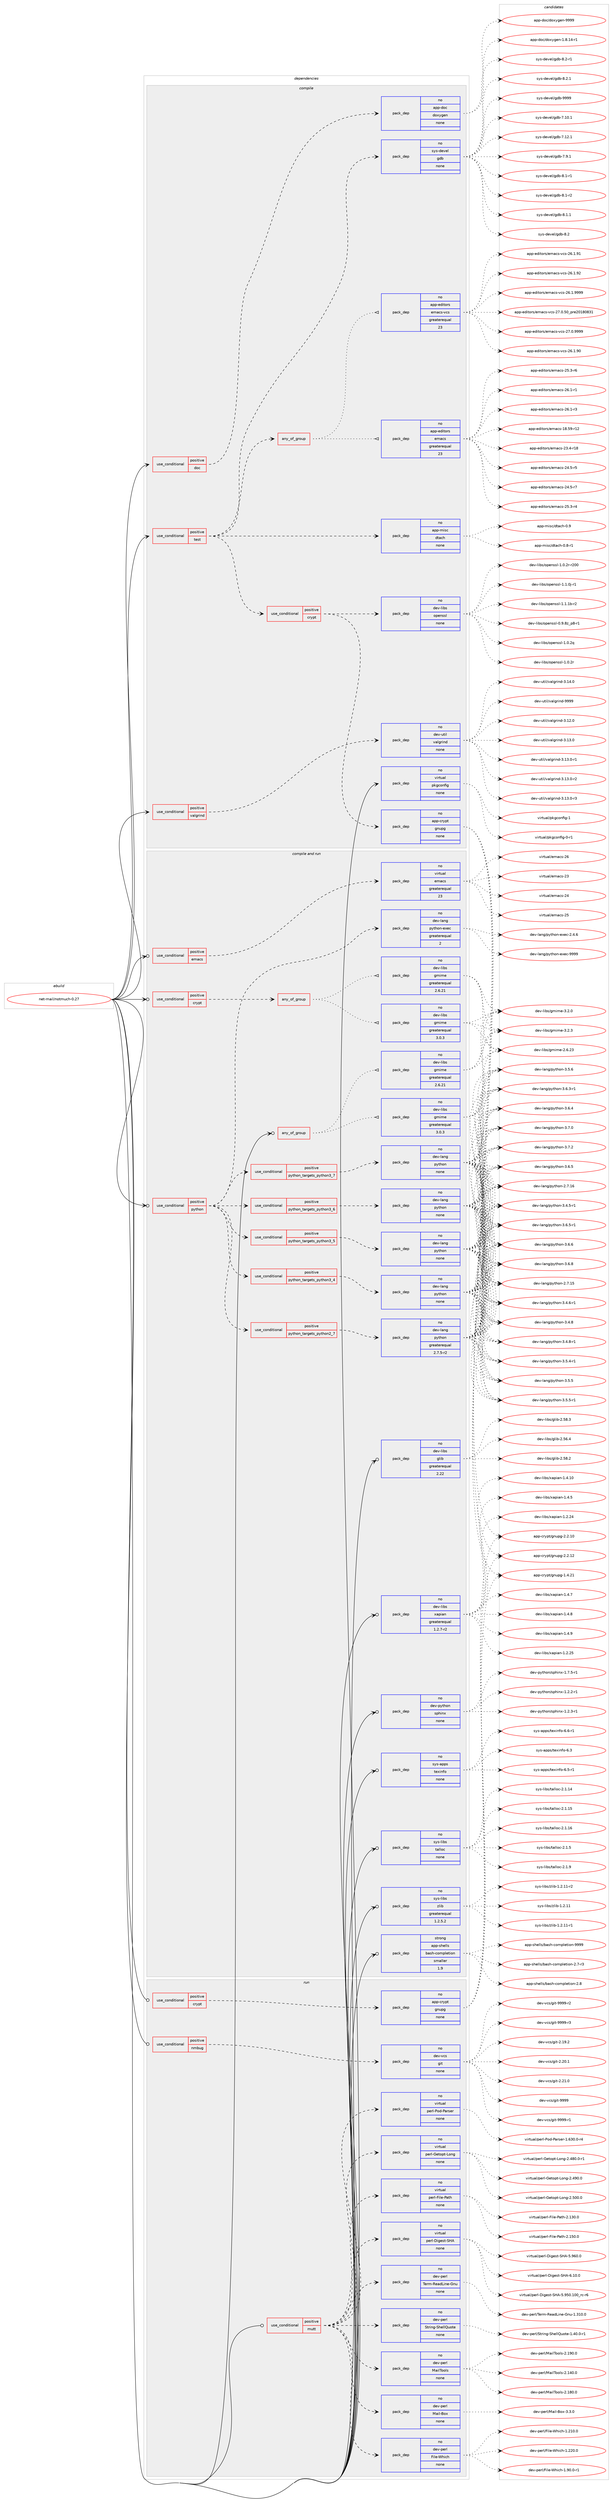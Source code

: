 digraph prolog {

# *************
# Graph options
# *************

newrank=true;
concentrate=true;
compound=true;
graph [rankdir=LR,fontname=Helvetica,fontsize=10,ranksep=1.5];#, ranksep=2.5, nodesep=0.2];
edge  [arrowhead=vee];
node  [fontname=Helvetica,fontsize=10];

# **********
# The ebuild
# **********

subgraph cluster_leftcol {
color=gray;
rank=same;
label=<<i>ebuild</i>>;
id [label="net-mail/notmuch-0.27", color=red, width=4, href="../net-mail/notmuch-0.27.svg"];
}

# ****************
# The dependencies
# ****************

subgraph cluster_midcol {
color=gray;
label=<<i>dependencies</i>>;
subgraph cluster_compile {
fillcolor="#eeeeee";
style=filled;
label=<<i>compile</i>>;
subgraph cond447643 {
dependency1664963 [label=<<TABLE BORDER="0" CELLBORDER="1" CELLSPACING="0" CELLPADDING="4"><TR><TD ROWSPAN="3" CELLPADDING="10">use_conditional</TD></TR><TR><TD>positive</TD></TR><TR><TD>doc</TD></TR></TABLE>>, shape=none, color=red];
subgraph pack1190254 {
dependency1664964 [label=<<TABLE BORDER="0" CELLBORDER="1" CELLSPACING="0" CELLPADDING="4" WIDTH="220"><TR><TD ROWSPAN="6" CELLPADDING="30">pack_dep</TD></TR><TR><TD WIDTH="110">no</TD></TR><TR><TD>app-doc</TD></TR><TR><TD>doxygen</TD></TR><TR><TD>none</TD></TR><TR><TD></TD></TR></TABLE>>, shape=none, color=blue];
}
dependency1664963:e -> dependency1664964:w [weight=20,style="dashed",arrowhead="vee"];
}
id:e -> dependency1664963:w [weight=20,style="solid",arrowhead="vee"];
subgraph cond447644 {
dependency1664965 [label=<<TABLE BORDER="0" CELLBORDER="1" CELLSPACING="0" CELLPADDING="4"><TR><TD ROWSPAN="3" CELLPADDING="10">use_conditional</TD></TR><TR><TD>positive</TD></TR><TR><TD>test</TD></TR></TABLE>>, shape=none, color=red];
subgraph pack1190255 {
dependency1664966 [label=<<TABLE BORDER="0" CELLBORDER="1" CELLSPACING="0" CELLPADDING="4" WIDTH="220"><TR><TD ROWSPAN="6" CELLPADDING="30">pack_dep</TD></TR><TR><TD WIDTH="110">no</TD></TR><TR><TD>app-misc</TD></TR><TR><TD>dtach</TD></TR><TR><TD>none</TD></TR><TR><TD></TD></TR></TABLE>>, shape=none, color=blue];
}
dependency1664965:e -> dependency1664966:w [weight=20,style="dashed",arrowhead="vee"];
subgraph any26278 {
dependency1664967 [label=<<TABLE BORDER="0" CELLBORDER="1" CELLSPACING="0" CELLPADDING="4"><TR><TD CELLPADDING="10">any_of_group</TD></TR></TABLE>>, shape=none, color=red];subgraph pack1190256 {
dependency1664968 [label=<<TABLE BORDER="0" CELLBORDER="1" CELLSPACING="0" CELLPADDING="4" WIDTH="220"><TR><TD ROWSPAN="6" CELLPADDING="30">pack_dep</TD></TR><TR><TD WIDTH="110">no</TD></TR><TR><TD>app-editors</TD></TR><TR><TD>emacs</TD></TR><TR><TD>greaterequal</TD></TR><TR><TD>23</TD></TR></TABLE>>, shape=none, color=blue];
}
dependency1664967:e -> dependency1664968:w [weight=20,style="dotted",arrowhead="oinv"];
subgraph pack1190257 {
dependency1664969 [label=<<TABLE BORDER="0" CELLBORDER="1" CELLSPACING="0" CELLPADDING="4" WIDTH="220"><TR><TD ROWSPAN="6" CELLPADDING="30">pack_dep</TD></TR><TR><TD WIDTH="110">no</TD></TR><TR><TD>app-editors</TD></TR><TR><TD>emacs-vcs</TD></TR><TR><TD>greaterequal</TD></TR><TR><TD>23</TD></TR></TABLE>>, shape=none, color=blue];
}
dependency1664967:e -> dependency1664969:w [weight=20,style="dotted",arrowhead="oinv"];
}
dependency1664965:e -> dependency1664967:w [weight=20,style="dashed",arrowhead="vee"];
subgraph pack1190258 {
dependency1664970 [label=<<TABLE BORDER="0" CELLBORDER="1" CELLSPACING="0" CELLPADDING="4" WIDTH="220"><TR><TD ROWSPAN="6" CELLPADDING="30">pack_dep</TD></TR><TR><TD WIDTH="110">no</TD></TR><TR><TD>sys-devel</TD></TR><TR><TD>gdb</TD></TR><TR><TD>none</TD></TR><TR><TD></TD></TR></TABLE>>, shape=none, color=blue];
}
dependency1664965:e -> dependency1664970:w [weight=20,style="dashed",arrowhead="vee"];
subgraph cond447645 {
dependency1664971 [label=<<TABLE BORDER="0" CELLBORDER="1" CELLSPACING="0" CELLPADDING="4"><TR><TD ROWSPAN="3" CELLPADDING="10">use_conditional</TD></TR><TR><TD>positive</TD></TR><TR><TD>crypt</TD></TR></TABLE>>, shape=none, color=red];
subgraph pack1190259 {
dependency1664972 [label=<<TABLE BORDER="0" CELLBORDER="1" CELLSPACING="0" CELLPADDING="4" WIDTH="220"><TR><TD ROWSPAN="6" CELLPADDING="30">pack_dep</TD></TR><TR><TD WIDTH="110">no</TD></TR><TR><TD>app-crypt</TD></TR><TR><TD>gnupg</TD></TR><TR><TD>none</TD></TR><TR><TD></TD></TR></TABLE>>, shape=none, color=blue];
}
dependency1664971:e -> dependency1664972:w [weight=20,style="dashed",arrowhead="vee"];
subgraph pack1190260 {
dependency1664973 [label=<<TABLE BORDER="0" CELLBORDER="1" CELLSPACING="0" CELLPADDING="4" WIDTH="220"><TR><TD ROWSPAN="6" CELLPADDING="30">pack_dep</TD></TR><TR><TD WIDTH="110">no</TD></TR><TR><TD>dev-libs</TD></TR><TR><TD>openssl</TD></TR><TR><TD>none</TD></TR><TR><TD></TD></TR></TABLE>>, shape=none, color=blue];
}
dependency1664971:e -> dependency1664973:w [weight=20,style="dashed",arrowhead="vee"];
}
dependency1664965:e -> dependency1664971:w [weight=20,style="dashed",arrowhead="vee"];
}
id:e -> dependency1664965:w [weight=20,style="solid",arrowhead="vee"];
subgraph cond447646 {
dependency1664974 [label=<<TABLE BORDER="0" CELLBORDER="1" CELLSPACING="0" CELLPADDING="4"><TR><TD ROWSPAN="3" CELLPADDING="10">use_conditional</TD></TR><TR><TD>positive</TD></TR><TR><TD>valgrind</TD></TR></TABLE>>, shape=none, color=red];
subgraph pack1190261 {
dependency1664975 [label=<<TABLE BORDER="0" CELLBORDER="1" CELLSPACING="0" CELLPADDING="4" WIDTH="220"><TR><TD ROWSPAN="6" CELLPADDING="30">pack_dep</TD></TR><TR><TD WIDTH="110">no</TD></TR><TR><TD>dev-util</TD></TR><TR><TD>valgrind</TD></TR><TR><TD>none</TD></TR><TR><TD></TD></TR></TABLE>>, shape=none, color=blue];
}
dependency1664974:e -> dependency1664975:w [weight=20,style="dashed",arrowhead="vee"];
}
id:e -> dependency1664974:w [weight=20,style="solid",arrowhead="vee"];
subgraph pack1190262 {
dependency1664976 [label=<<TABLE BORDER="0" CELLBORDER="1" CELLSPACING="0" CELLPADDING="4" WIDTH="220"><TR><TD ROWSPAN="6" CELLPADDING="30">pack_dep</TD></TR><TR><TD WIDTH="110">no</TD></TR><TR><TD>virtual</TD></TR><TR><TD>pkgconfig</TD></TR><TR><TD>none</TD></TR><TR><TD></TD></TR></TABLE>>, shape=none, color=blue];
}
id:e -> dependency1664976:w [weight=20,style="solid",arrowhead="vee"];
}
subgraph cluster_compileandrun {
fillcolor="#eeeeee";
style=filled;
label=<<i>compile and run</i>>;
subgraph any26279 {
dependency1664977 [label=<<TABLE BORDER="0" CELLBORDER="1" CELLSPACING="0" CELLPADDING="4"><TR><TD CELLPADDING="10">any_of_group</TD></TR></TABLE>>, shape=none, color=red];subgraph pack1190263 {
dependency1664978 [label=<<TABLE BORDER="0" CELLBORDER="1" CELLSPACING="0" CELLPADDING="4" WIDTH="220"><TR><TD ROWSPAN="6" CELLPADDING="30">pack_dep</TD></TR><TR><TD WIDTH="110">no</TD></TR><TR><TD>dev-libs</TD></TR><TR><TD>gmime</TD></TR><TR><TD>greaterequal</TD></TR><TR><TD>3.0.3</TD></TR></TABLE>>, shape=none, color=blue];
}
dependency1664977:e -> dependency1664978:w [weight=20,style="dotted",arrowhead="oinv"];
subgraph pack1190264 {
dependency1664979 [label=<<TABLE BORDER="0" CELLBORDER="1" CELLSPACING="0" CELLPADDING="4" WIDTH="220"><TR><TD ROWSPAN="6" CELLPADDING="30">pack_dep</TD></TR><TR><TD WIDTH="110">no</TD></TR><TR><TD>dev-libs</TD></TR><TR><TD>gmime</TD></TR><TR><TD>greaterequal</TD></TR><TR><TD>2.6.21</TD></TR></TABLE>>, shape=none, color=blue];
}
dependency1664977:e -> dependency1664979:w [weight=20,style="dotted",arrowhead="oinv"];
}
id:e -> dependency1664977:w [weight=20,style="solid",arrowhead="odotvee"];
subgraph cond447647 {
dependency1664980 [label=<<TABLE BORDER="0" CELLBORDER="1" CELLSPACING="0" CELLPADDING="4"><TR><TD ROWSPAN="3" CELLPADDING="10">use_conditional</TD></TR><TR><TD>positive</TD></TR><TR><TD>crypt</TD></TR></TABLE>>, shape=none, color=red];
subgraph any26280 {
dependency1664981 [label=<<TABLE BORDER="0" CELLBORDER="1" CELLSPACING="0" CELLPADDING="4"><TR><TD CELLPADDING="10">any_of_group</TD></TR></TABLE>>, shape=none, color=red];subgraph pack1190265 {
dependency1664982 [label=<<TABLE BORDER="0" CELLBORDER="1" CELLSPACING="0" CELLPADDING="4" WIDTH="220"><TR><TD ROWSPAN="6" CELLPADDING="30">pack_dep</TD></TR><TR><TD WIDTH="110">no</TD></TR><TR><TD>dev-libs</TD></TR><TR><TD>gmime</TD></TR><TR><TD>greaterequal</TD></TR><TR><TD>3.0.3</TD></TR></TABLE>>, shape=none, color=blue];
}
dependency1664981:e -> dependency1664982:w [weight=20,style="dotted",arrowhead="oinv"];
subgraph pack1190266 {
dependency1664983 [label=<<TABLE BORDER="0" CELLBORDER="1" CELLSPACING="0" CELLPADDING="4" WIDTH="220"><TR><TD ROWSPAN="6" CELLPADDING="30">pack_dep</TD></TR><TR><TD WIDTH="110">no</TD></TR><TR><TD>dev-libs</TD></TR><TR><TD>gmime</TD></TR><TR><TD>greaterequal</TD></TR><TR><TD>2.6.21</TD></TR></TABLE>>, shape=none, color=blue];
}
dependency1664981:e -> dependency1664983:w [weight=20,style="dotted",arrowhead="oinv"];
}
dependency1664980:e -> dependency1664981:w [weight=20,style="dashed",arrowhead="vee"];
}
id:e -> dependency1664980:w [weight=20,style="solid",arrowhead="odotvee"];
subgraph cond447648 {
dependency1664984 [label=<<TABLE BORDER="0" CELLBORDER="1" CELLSPACING="0" CELLPADDING="4"><TR><TD ROWSPAN="3" CELLPADDING="10">use_conditional</TD></TR><TR><TD>positive</TD></TR><TR><TD>emacs</TD></TR></TABLE>>, shape=none, color=red];
subgraph pack1190267 {
dependency1664985 [label=<<TABLE BORDER="0" CELLBORDER="1" CELLSPACING="0" CELLPADDING="4" WIDTH="220"><TR><TD ROWSPAN="6" CELLPADDING="30">pack_dep</TD></TR><TR><TD WIDTH="110">no</TD></TR><TR><TD>virtual</TD></TR><TR><TD>emacs</TD></TR><TR><TD>greaterequal</TD></TR><TR><TD>23</TD></TR></TABLE>>, shape=none, color=blue];
}
dependency1664984:e -> dependency1664985:w [weight=20,style="dashed",arrowhead="vee"];
}
id:e -> dependency1664984:w [weight=20,style="solid",arrowhead="odotvee"];
subgraph cond447649 {
dependency1664986 [label=<<TABLE BORDER="0" CELLBORDER="1" CELLSPACING="0" CELLPADDING="4"><TR><TD ROWSPAN="3" CELLPADDING="10">use_conditional</TD></TR><TR><TD>positive</TD></TR><TR><TD>python</TD></TR></TABLE>>, shape=none, color=red];
subgraph cond447650 {
dependency1664987 [label=<<TABLE BORDER="0" CELLBORDER="1" CELLSPACING="0" CELLPADDING="4"><TR><TD ROWSPAN="3" CELLPADDING="10">use_conditional</TD></TR><TR><TD>positive</TD></TR><TR><TD>python_targets_python2_7</TD></TR></TABLE>>, shape=none, color=red];
subgraph pack1190268 {
dependency1664988 [label=<<TABLE BORDER="0" CELLBORDER="1" CELLSPACING="0" CELLPADDING="4" WIDTH="220"><TR><TD ROWSPAN="6" CELLPADDING="30">pack_dep</TD></TR><TR><TD WIDTH="110">no</TD></TR><TR><TD>dev-lang</TD></TR><TR><TD>python</TD></TR><TR><TD>greaterequal</TD></TR><TR><TD>2.7.5-r2</TD></TR></TABLE>>, shape=none, color=blue];
}
dependency1664987:e -> dependency1664988:w [weight=20,style="dashed",arrowhead="vee"];
}
dependency1664986:e -> dependency1664987:w [weight=20,style="dashed",arrowhead="vee"];
subgraph cond447651 {
dependency1664989 [label=<<TABLE BORDER="0" CELLBORDER="1" CELLSPACING="0" CELLPADDING="4"><TR><TD ROWSPAN="3" CELLPADDING="10">use_conditional</TD></TR><TR><TD>positive</TD></TR><TR><TD>python_targets_python3_4</TD></TR></TABLE>>, shape=none, color=red];
subgraph pack1190269 {
dependency1664990 [label=<<TABLE BORDER="0" CELLBORDER="1" CELLSPACING="0" CELLPADDING="4" WIDTH="220"><TR><TD ROWSPAN="6" CELLPADDING="30">pack_dep</TD></TR><TR><TD WIDTH="110">no</TD></TR><TR><TD>dev-lang</TD></TR><TR><TD>python</TD></TR><TR><TD>none</TD></TR><TR><TD></TD></TR></TABLE>>, shape=none, color=blue];
}
dependency1664989:e -> dependency1664990:w [weight=20,style="dashed",arrowhead="vee"];
}
dependency1664986:e -> dependency1664989:w [weight=20,style="dashed",arrowhead="vee"];
subgraph cond447652 {
dependency1664991 [label=<<TABLE BORDER="0" CELLBORDER="1" CELLSPACING="0" CELLPADDING="4"><TR><TD ROWSPAN="3" CELLPADDING="10">use_conditional</TD></TR><TR><TD>positive</TD></TR><TR><TD>python_targets_python3_5</TD></TR></TABLE>>, shape=none, color=red];
subgraph pack1190270 {
dependency1664992 [label=<<TABLE BORDER="0" CELLBORDER="1" CELLSPACING="0" CELLPADDING="4" WIDTH="220"><TR><TD ROWSPAN="6" CELLPADDING="30">pack_dep</TD></TR><TR><TD WIDTH="110">no</TD></TR><TR><TD>dev-lang</TD></TR><TR><TD>python</TD></TR><TR><TD>none</TD></TR><TR><TD></TD></TR></TABLE>>, shape=none, color=blue];
}
dependency1664991:e -> dependency1664992:w [weight=20,style="dashed",arrowhead="vee"];
}
dependency1664986:e -> dependency1664991:w [weight=20,style="dashed",arrowhead="vee"];
subgraph cond447653 {
dependency1664993 [label=<<TABLE BORDER="0" CELLBORDER="1" CELLSPACING="0" CELLPADDING="4"><TR><TD ROWSPAN="3" CELLPADDING="10">use_conditional</TD></TR><TR><TD>positive</TD></TR><TR><TD>python_targets_python3_6</TD></TR></TABLE>>, shape=none, color=red];
subgraph pack1190271 {
dependency1664994 [label=<<TABLE BORDER="0" CELLBORDER="1" CELLSPACING="0" CELLPADDING="4" WIDTH="220"><TR><TD ROWSPAN="6" CELLPADDING="30">pack_dep</TD></TR><TR><TD WIDTH="110">no</TD></TR><TR><TD>dev-lang</TD></TR><TR><TD>python</TD></TR><TR><TD>none</TD></TR><TR><TD></TD></TR></TABLE>>, shape=none, color=blue];
}
dependency1664993:e -> dependency1664994:w [weight=20,style="dashed",arrowhead="vee"];
}
dependency1664986:e -> dependency1664993:w [weight=20,style="dashed",arrowhead="vee"];
subgraph cond447654 {
dependency1664995 [label=<<TABLE BORDER="0" CELLBORDER="1" CELLSPACING="0" CELLPADDING="4"><TR><TD ROWSPAN="3" CELLPADDING="10">use_conditional</TD></TR><TR><TD>positive</TD></TR><TR><TD>python_targets_python3_7</TD></TR></TABLE>>, shape=none, color=red];
subgraph pack1190272 {
dependency1664996 [label=<<TABLE BORDER="0" CELLBORDER="1" CELLSPACING="0" CELLPADDING="4" WIDTH="220"><TR><TD ROWSPAN="6" CELLPADDING="30">pack_dep</TD></TR><TR><TD WIDTH="110">no</TD></TR><TR><TD>dev-lang</TD></TR><TR><TD>python</TD></TR><TR><TD>none</TD></TR><TR><TD></TD></TR></TABLE>>, shape=none, color=blue];
}
dependency1664995:e -> dependency1664996:w [weight=20,style="dashed",arrowhead="vee"];
}
dependency1664986:e -> dependency1664995:w [weight=20,style="dashed",arrowhead="vee"];
subgraph pack1190273 {
dependency1664997 [label=<<TABLE BORDER="0" CELLBORDER="1" CELLSPACING="0" CELLPADDING="4" WIDTH="220"><TR><TD ROWSPAN="6" CELLPADDING="30">pack_dep</TD></TR><TR><TD WIDTH="110">no</TD></TR><TR><TD>dev-lang</TD></TR><TR><TD>python-exec</TD></TR><TR><TD>greaterequal</TD></TR><TR><TD>2</TD></TR></TABLE>>, shape=none, color=blue];
}
dependency1664986:e -> dependency1664997:w [weight=20,style="dashed",arrowhead="vee"];
}
id:e -> dependency1664986:w [weight=20,style="solid",arrowhead="odotvee"];
subgraph pack1190274 {
dependency1664998 [label=<<TABLE BORDER="0" CELLBORDER="1" CELLSPACING="0" CELLPADDING="4" WIDTH="220"><TR><TD ROWSPAN="6" CELLPADDING="30">pack_dep</TD></TR><TR><TD WIDTH="110">no</TD></TR><TR><TD>dev-libs</TD></TR><TR><TD>glib</TD></TR><TR><TD>greaterequal</TD></TR><TR><TD>2.22</TD></TR></TABLE>>, shape=none, color=blue];
}
id:e -> dependency1664998:w [weight=20,style="solid",arrowhead="odotvee"];
subgraph pack1190275 {
dependency1664999 [label=<<TABLE BORDER="0" CELLBORDER="1" CELLSPACING="0" CELLPADDING="4" WIDTH="220"><TR><TD ROWSPAN="6" CELLPADDING="30">pack_dep</TD></TR><TR><TD WIDTH="110">no</TD></TR><TR><TD>dev-libs</TD></TR><TR><TD>xapian</TD></TR><TR><TD>greaterequal</TD></TR><TR><TD>1.2.7-r2</TD></TR></TABLE>>, shape=none, color=blue];
}
id:e -> dependency1664999:w [weight=20,style="solid",arrowhead="odotvee"];
subgraph pack1190276 {
dependency1665000 [label=<<TABLE BORDER="0" CELLBORDER="1" CELLSPACING="0" CELLPADDING="4" WIDTH="220"><TR><TD ROWSPAN="6" CELLPADDING="30">pack_dep</TD></TR><TR><TD WIDTH="110">no</TD></TR><TR><TD>dev-python</TD></TR><TR><TD>sphinx</TD></TR><TR><TD>none</TD></TR><TR><TD></TD></TR></TABLE>>, shape=none, color=blue];
}
id:e -> dependency1665000:w [weight=20,style="solid",arrowhead="odotvee"];
subgraph pack1190277 {
dependency1665001 [label=<<TABLE BORDER="0" CELLBORDER="1" CELLSPACING="0" CELLPADDING="4" WIDTH="220"><TR><TD ROWSPAN="6" CELLPADDING="30">pack_dep</TD></TR><TR><TD WIDTH="110">no</TD></TR><TR><TD>sys-apps</TD></TR><TR><TD>texinfo</TD></TR><TR><TD>none</TD></TR><TR><TD></TD></TR></TABLE>>, shape=none, color=blue];
}
id:e -> dependency1665001:w [weight=20,style="solid",arrowhead="odotvee"];
subgraph pack1190278 {
dependency1665002 [label=<<TABLE BORDER="0" CELLBORDER="1" CELLSPACING="0" CELLPADDING="4" WIDTH="220"><TR><TD ROWSPAN="6" CELLPADDING="30">pack_dep</TD></TR><TR><TD WIDTH="110">no</TD></TR><TR><TD>sys-libs</TD></TR><TR><TD>talloc</TD></TR><TR><TD>none</TD></TR><TR><TD></TD></TR></TABLE>>, shape=none, color=blue];
}
id:e -> dependency1665002:w [weight=20,style="solid",arrowhead="odotvee"];
subgraph pack1190279 {
dependency1665003 [label=<<TABLE BORDER="0" CELLBORDER="1" CELLSPACING="0" CELLPADDING="4" WIDTH="220"><TR><TD ROWSPAN="6" CELLPADDING="30">pack_dep</TD></TR><TR><TD WIDTH="110">no</TD></TR><TR><TD>sys-libs</TD></TR><TR><TD>zlib</TD></TR><TR><TD>greaterequal</TD></TR><TR><TD>1.2.5.2</TD></TR></TABLE>>, shape=none, color=blue];
}
id:e -> dependency1665003:w [weight=20,style="solid",arrowhead="odotvee"];
subgraph pack1190280 {
dependency1665004 [label=<<TABLE BORDER="0" CELLBORDER="1" CELLSPACING="0" CELLPADDING="4" WIDTH="220"><TR><TD ROWSPAN="6" CELLPADDING="30">pack_dep</TD></TR><TR><TD WIDTH="110">strong</TD></TR><TR><TD>app-shells</TD></TR><TR><TD>bash-completion</TD></TR><TR><TD>smaller</TD></TR><TR><TD>1.9</TD></TR></TABLE>>, shape=none, color=blue];
}
id:e -> dependency1665004:w [weight=20,style="solid",arrowhead="odotvee"];
}
subgraph cluster_run {
fillcolor="#eeeeee";
style=filled;
label=<<i>run</i>>;
subgraph cond447655 {
dependency1665005 [label=<<TABLE BORDER="0" CELLBORDER="1" CELLSPACING="0" CELLPADDING="4"><TR><TD ROWSPAN="3" CELLPADDING="10">use_conditional</TD></TR><TR><TD>positive</TD></TR><TR><TD>crypt</TD></TR></TABLE>>, shape=none, color=red];
subgraph pack1190281 {
dependency1665006 [label=<<TABLE BORDER="0" CELLBORDER="1" CELLSPACING="0" CELLPADDING="4" WIDTH="220"><TR><TD ROWSPAN="6" CELLPADDING="30">pack_dep</TD></TR><TR><TD WIDTH="110">no</TD></TR><TR><TD>app-crypt</TD></TR><TR><TD>gnupg</TD></TR><TR><TD>none</TD></TR><TR><TD></TD></TR></TABLE>>, shape=none, color=blue];
}
dependency1665005:e -> dependency1665006:w [weight=20,style="dashed",arrowhead="vee"];
}
id:e -> dependency1665005:w [weight=20,style="solid",arrowhead="odot"];
subgraph cond447656 {
dependency1665007 [label=<<TABLE BORDER="0" CELLBORDER="1" CELLSPACING="0" CELLPADDING="4"><TR><TD ROWSPAN="3" CELLPADDING="10">use_conditional</TD></TR><TR><TD>positive</TD></TR><TR><TD>mutt</TD></TR></TABLE>>, shape=none, color=red];
subgraph pack1190282 {
dependency1665008 [label=<<TABLE BORDER="0" CELLBORDER="1" CELLSPACING="0" CELLPADDING="4" WIDTH="220"><TR><TD ROWSPAN="6" CELLPADDING="30">pack_dep</TD></TR><TR><TD WIDTH="110">no</TD></TR><TR><TD>dev-perl</TD></TR><TR><TD>File-Which</TD></TR><TR><TD>none</TD></TR><TR><TD></TD></TR></TABLE>>, shape=none, color=blue];
}
dependency1665007:e -> dependency1665008:w [weight=20,style="dashed",arrowhead="vee"];
subgraph pack1190283 {
dependency1665009 [label=<<TABLE BORDER="0" CELLBORDER="1" CELLSPACING="0" CELLPADDING="4" WIDTH="220"><TR><TD ROWSPAN="6" CELLPADDING="30">pack_dep</TD></TR><TR><TD WIDTH="110">no</TD></TR><TR><TD>dev-perl</TD></TR><TR><TD>Mail-Box</TD></TR><TR><TD>none</TD></TR><TR><TD></TD></TR></TABLE>>, shape=none, color=blue];
}
dependency1665007:e -> dependency1665009:w [weight=20,style="dashed",arrowhead="vee"];
subgraph pack1190284 {
dependency1665010 [label=<<TABLE BORDER="0" CELLBORDER="1" CELLSPACING="0" CELLPADDING="4" WIDTH="220"><TR><TD ROWSPAN="6" CELLPADDING="30">pack_dep</TD></TR><TR><TD WIDTH="110">no</TD></TR><TR><TD>dev-perl</TD></TR><TR><TD>MailTools</TD></TR><TR><TD>none</TD></TR><TR><TD></TD></TR></TABLE>>, shape=none, color=blue];
}
dependency1665007:e -> dependency1665010:w [weight=20,style="dashed",arrowhead="vee"];
subgraph pack1190285 {
dependency1665011 [label=<<TABLE BORDER="0" CELLBORDER="1" CELLSPACING="0" CELLPADDING="4" WIDTH="220"><TR><TD ROWSPAN="6" CELLPADDING="30">pack_dep</TD></TR><TR><TD WIDTH="110">no</TD></TR><TR><TD>dev-perl</TD></TR><TR><TD>String-ShellQuote</TD></TR><TR><TD>none</TD></TR><TR><TD></TD></TR></TABLE>>, shape=none, color=blue];
}
dependency1665007:e -> dependency1665011:w [weight=20,style="dashed",arrowhead="vee"];
subgraph pack1190286 {
dependency1665012 [label=<<TABLE BORDER="0" CELLBORDER="1" CELLSPACING="0" CELLPADDING="4" WIDTH="220"><TR><TD ROWSPAN="6" CELLPADDING="30">pack_dep</TD></TR><TR><TD WIDTH="110">no</TD></TR><TR><TD>dev-perl</TD></TR><TR><TD>Term-ReadLine-Gnu</TD></TR><TR><TD>none</TD></TR><TR><TD></TD></TR></TABLE>>, shape=none, color=blue];
}
dependency1665007:e -> dependency1665012:w [weight=20,style="dashed",arrowhead="vee"];
subgraph pack1190287 {
dependency1665013 [label=<<TABLE BORDER="0" CELLBORDER="1" CELLSPACING="0" CELLPADDING="4" WIDTH="220"><TR><TD ROWSPAN="6" CELLPADDING="30">pack_dep</TD></TR><TR><TD WIDTH="110">no</TD></TR><TR><TD>virtual</TD></TR><TR><TD>perl-Digest-SHA</TD></TR><TR><TD>none</TD></TR><TR><TD></TD></TR></TABLE>>, shape=none, color=blue];
}
dependency1665007:e -> dependency1665013:w [weight=20,style="dashed",arrowhead="vee"];
subgraph pack1190288 {
dependency1665014 [label=<<TABLE BORDER="0" CELLBORDER="1" CELLSPACING="0" CELLPADDING="4" WIDTH="220"><TR><TD ROWSPAN="6" CELLPADDING="30">pack_dep</TD></TR><TR><TD WIDTH="110">no</TD></TR><TR><TD>virtual</TD></TR><TR><TD>perl-File-Path</TD></TR><TR><TD>none</TD></TR><TR><TD></TD></TR></TABLE>>, shape=none, color=blue];
}
dependency1665007:e -> dependency1665014:w [weight=20,style="dashed",arrowhead="vee"];
subgraph pack1190289 {
dependency1665015 [label=<<TABLE BORDER="0" CELLBORDER="1" CELLSPACING="0" CELLPADDING="4" WIDTH="220"><TR><TD ROWSPAN="6" CELLPADDING="30">pack_dep</TD></TR><TR><TD WIDTH="110">no</TD></TR><TR><TD>virtual</TD></TR><TR><TD>perl-Getopt-Long</TD></TR><TR><TD>none</TD></TR><TR><TD></TD></TR></TABLE>>, shape=none, color=blue];
}
dependency1665007:e -> dependency1665015:w [weight=20,style="dashed",arrowhead="vee"];
subgraph pack1190290 {
dependency1665016 [label=<<TABLE BORDER="0" CELLBORDER="1" CELLSPACING="0" CELLPADDING="4" WIDTH="220"><TR><TD ROWSPAN="6" CELLPADDING="30">pack_dep</TD></TR><TR><TD WIDTH="110">no</TD></TR><TR><TD>virtual</TD></TR><TR><TD>perl-Pod-Parser</TD></TR><TR><TD>none</TD></TR><TR><TD></TD></TR></TABLE>>, shape=none, color=blue];
}
dependency1665007:e -> dependency1665016:w [weight=20,style="dashed",arrowhead="vee"];
}
id:e -> dependency1665007:w [weight=20,style="solid",arrowhead="odot"];
subgraph cond447657 {
dependency1665017 [label=<<TABLE BORDER="0" CELLBORDER="1" CELLSPACING="0" CELLPADDING="4"><TR><TD ROWSPAN="3" CELLPADDING="10">use_conditional</TD></TR><TR><TD>positive</TD></TR><TR><TD>nmbug</TD></TR></TABLE>>, shape=none, color=red];
subgraph pack1190291 {
dependency1665018 [label=<<TABLE BORDER="0" CELLBORDER="1" CELLSPACING="0" CELLPADDING="4" WIDTH="220"><TR><TD ROWSPAN="6" CELLPADDING="30">pack_dep</TD></TR><TR><TD WIDTH="110">no</TD></TR><TR><TD>dev-vcs</TD></TR><TR><TD>git</TD></TR><TR><TD>none</TD></TR><TR><TD></TD></TR></TABLE>>, shape=none, color=blue];
}
dependency1665017:e -> dependency1665018:w [weight=20,style="dashed",arrowhead="vee"];
}
id:e -> dependency1665017:w [weight=20,style="solid",arrowhead="odot"];
}
}

# **************
# The candidates
# **************

subgraph cluster_choices {
rank=same;
color=gray;
label=<<i>candidates</i>>;

subgraph choice1190254 {
color=black;
nodesep=1;
choice97112112451001119947100111120121103101110454946564649524511449 [label="app-doc/doxygen-1.8.14-r1", color=red, width=4,href="../app-doc/doxygen-1.8.14-r1.svg"];
choice971121124510011199471001111201211031011104557575757 [label="app-doc/doxygen-9999", color=red, width=4,href="../app-doc/doxygen-9999.svg"];
dependency1664964:e -> choice97112112451001119947100111120121103101110454946564649524511449:w [style=dotted,weight="100"];
dependency1664964:e -> choice971121124510011199471001111201211031011104557575757:w [style=dotted,weight="100"];
}
subgraph choice1190255 {
color=black;
nodesep=1;
choice971121124510910511599471001169799104454846564511449 [label="app-misc/dtach-0.8-r1", color=red, width=4,href="../app-misc/dtach-0.8-r1.svg"];
choice97112112451091051159947100116979910445484657 [label="app-misc/dtach-0.9", color=red, width=4,href="../app-misc/dtach-0.9.svg"];
dependency1664966:e -> choice971121124510910511599471001169799104454846564511449:w [style=dotted,weight="100"];
dependency1664966:e -> choice97112112451091051159947100116979910445484657:w [style=dotted,weight="100"];
}
subgraph choice1190256 {
color=black;
nodesep=1;
choice9711211245101100105116111114115471011099799115454956465357451144950 [label="app-editors/emacs-18.59-r12", color=red, width=4,href="../app-editors/emacs-18.59-r12.svg"];
choice97112112451011001051161111141154710110997991154550514652451144956 [label="app-editors/emacs-23.4-r18", color=red, width=4,href="../app-editors/emacs-23.4-r18.svg"];
choice971121124510110010511611111411547101109979911545505246534511453 [label="app-editors/emacs-24.5-r5", color=red, width=4,href="../app-editors/emacs-24.5-r5.svg"];
choice971121124510110010511611111411547101109979911545505246534511455 [label="app-editors/emacs-24.5-r7", color=red, width=4,href="../app-editors/emacs-24.5-r7.svg"];
choice971121124510110010511611111411547101109979911545505346514511452 [label="app-editors/emacs-25.3-r4", color=red, width=4,href="../app-editors/emacs-25.3-r4.svg"];
choice971121124510110010511611111411547101109979911545505346514511454 [label="app-editors/emacs-25.3-r6", color=red, width=4,href="../app-editors/emacs-25.3-r6.svg"];
choice971121124510110010511611111411547101109979911545505446494511449 [label="app-editors/emacs-26.1-r1", color=red, width=4,href="../app-editors/emacs-26.1-r1.svg"];
choice971121124510110010511611111411547101109979911545505446494511451 [label="app-editors/emacs-26.1-r3", color=red, width=4,href="../app-editors/emacs-26.1-r3.svg"];
dependency1664968:e -> choice9711211245101100105116111114115471011099799115454956465357451144950:w [style=dotted,weight="100"];
dependency1664968:e -> choice97112112451011001051161111141154710110997991154550514652451144956:w [style=dotted,weight="100"];
dependency1664968:e -> choice971121124510110010511611111411547101109979911545505246534511453:w [style=dotted,weight="100"];
dependency1664968:e -> choice971121124510110010511611111411547101109979911545505246534511455:w [style=dotted,weight="100"];
dependency1664968:e -> choice971121124510110010511611111411547101109979911545505346514511452:w [style=dotted,weight="100"];
dependency1664968:e -> choice971121124510110010511611111411547101109979911545505346514511454:w [style=dotted,weight="100"];
dependency1664968:e -> choice971121124510110010511611111411547101109979911545505446494511449:w [style=dotted,weight="100"];
dependency1664968:e -> choice971121124510110010511611111411547101109979911545505446494511451:w [style=dotted,weight="100"];
}
subgraph choice1190257 {
color=black;
nodesep=1;
choice971121124510110010511611111411547101109979911545118991154550544649465748 [label="app-editors/emacs-vcs-26.1.90", color=red, width=4,href="../app-editors/emacs-vcs-26.1.90.svg"];
choice971121124510110010511611111411547101109979911545118991154550544649465749 [label="app-editors/emacs-vcs-26.1.91", color=red, width=4,href="../app-editors/emacs-vcs-26.1.91.svg"];
choice971121124510110010511611111411547101109979911545118991154550544649465750 [label="app-editors/emacs-vcs-26.1.92", color=red, width=4,href="../app-editors/emacs-vcs-26.1.92.svg"];
choice9711211245101100105116111114115471011099799115451189911545505446494657575757 [label="app-editors/emacs-vcs-26.1.9999", color=red, width=4,href="../app-editors/emacs-vcs-26.1.9999.svg"];
choice971121124510110010511611111411547101109979911545118991154550554648465348951121141015048495648565149 [label="app-editors/emacs-vcs-27.0.50_pre20180831", color=red, width=4,href="../app-editors/emacs-vcs-27.0.50_pre20180831.svg"];
choice9711211245101100105116111114115471011099799115451189911545505546484657575757 [label="app-editors/emacs-vcs-27.0.9999", color=red, width=4,href="../app-editors/emacs-vcs-27.0.9999.svg"];
dependency1664969:e -> choice971121124510110010511611111411547101109979911545118991154550544649465748:w [style=dotted,weight="100"];
dependency1664969:e -> choice971121124510110010511611111411547101109979911545118991154550544649465749:w [style=dotted,weight="100"];
dependency1664969:e -> choice971121124510110010511611111411547101109979911545118991154550544649465750:w [style=dotted,weight="100"];
dependency1664969:e -> choice9711211245101100105116111114115471011099799115451189911545505446494657575757:w [style=dotted,weight="100"];
dependency1664969:e -> choice971121124510110010511611111411547101109979911545118991154550554648465348951121141015048495648565149:w [style=dotted,weight="100"];
dependency1664969:e -> choice9711211245101100105116111114115471011099799115451189911545505546484657575757:w [style=dotted,weight="100"];
}
subgraph choice1190258 {
color=black;
nodesep=1;
choice11512111545100101118101108471031009845554649484649 [label="sys-devel/gdb-7.10.1", color=red, width=4,href="../sys-devel/gdb-7.10.1.svg"];
choice11512111545100101118101108471031009845554649504649 [label="sys-devel/gdb-7.12.1", color=red, width=4,href="../sys-devel/gdb-7.12.1.svg"];
choice115121115451001011181011084710310098455546574649 [label="sys-devel/gdb-7.9.1", color=red, width=4,href="../sys-devel/gdb-7.9.1.svg"];
choice115121115451001011181011084710310098455646494511449 [label="sys-devel/gdb-8.1-r1", color=red, width=4,href="../sys-devel/gdb-8.1-r1.svg"];
choice115121115451001011181011084710310098455646494511450 [label="sys-devel/gdb-8.1-r2", color=red, width=4,href="../sys-devel/gdb-8.1-r2.svg"];
choice115121115451001011181011084710310098455646494649 [label="sys-devel/gdb-8.1.1", color=red, width=4,href="../sys-devel/gdb-8.1.1.svg"];
choice11512111545100101118101108471031009845564650 [label="sys-devel/gdb-8.2", color=red, width=4,href="../sys-devel/gdb-8.2.svg"];
choice115121115451001011181011084710310098455646504511449 [label="sys-devel/gdb-8.2-r1", color=red, width=4,href="../sys-devel/gdb-8.2-r1.svg"];
choice115121115451001011181011084710310098455646504649 [label="sys-devel/gdb-8.2.1", color=red, width=4,href="../sys-devel/gdb-8.2.1.svg"];
choice1151211154510010111810110847103100984557575757 [label="sys-devel/gdb-9999", color=red, width=4,href="../sys-devel/gdb-9999.svg"];
dependency1664970:e -> choice11512111545100101118101108471031009845554649484649:w [style=dotted,weight="100"];
dependency1664970:e -> choice11512111545100101118101108471031009845554649504649:w [style=dotted,weight="100"];
dependency1664970:e -> choice115121115451001011181011084710310098455546574649:w [style=dotted,weight="100"];
dependency1664970:e -> choice115121115451001011181011084710310098455646494511449:w [style=dotted,weight="100"];
dependency1664970:e -> choice115121115451001011181011084710310098455646494511450:w [style=dotted,weight="100"];
dependency1664970:e -> choice115121115451001011181011084710310098455646494649:w [style=dotted,weight="100"];
dependency1664970:e -> choice11512111545100101118101108471031009845564650:w [style=dotted,weight="100"];
dependency1664970:e -> choice115121115451001011181011084710310098455646504511449:w [style=dotted,weight="100"];
dependency1664970:e -> choice115121115451001011181011084710310098455646504649:w [style=dotted,weight="100"];
dependency1664970:e -> choice1151211154510010111810110847103100984557575757:w [style=dotted,weight="100"];
}
subgraph choice1190259 {
color=black;
nodesep=1;
choice9711211245991141211121164710311011711210345494652465049 [label="app-crypt/gnupg-1.4.21", color=red, width=4,href="../app-crypt/gnupg-1.4.21.svg"];
choice9711211245991141211121164710311011711210345504650464948 [label="app-crypt/gnupg-2.2.10", color=red, width=4,href="../app-crypt/gnupg-2.2.10.svg"];
choice9711211245991141211121164710311011711210345504650464950 [label="app-crypt/gnupg-2.2.12", color=red, width=4,href="../app-crypt/gnupg-2.2.12.svg"];
dependency1664972:e -> choice9711211245991141211121164710311011711210345494652465049:w [style=dotted,weight="100"];
dependency1664972:e -> choice9711211245991141211121164710311011711210345504650464948:w [style=dotted,weight="100"];
dependency1664972:e -> choice9711211245991141211121164710311011711210345504650464950:w [style=dotted,weight="100"];
}
subgraph choice1190260 {
color=black;
nodesep=1;
choice10010111845108105981154711111210111011511510845484657465612295112564511449 [label="dev-libs/openssl-0.9.8z_p8-r1", color=red, width=4,href="../dev-libs/openssl-0.9.8z_p8-r1.svg"];
choice100101118451081059811547111112101110115115108454946484650113 [label="dev-libs/openssl-1.0.2q", color=red, width=4,href="../dev-libs/openssl-1.0.2q.svg"];
choice100101118451081059811547111112101110115115108454946484650114 [label="dev-libs/openssl-1.0.2r", color=red, width=4,href="../dev-libs/openssl-1.0.2r.svg"];
choice10010111845108105981154711111210111011511510845494648465011445114504848 [label="dev-libs/openssl-1.0.2r-r200", color=red, width=4,href="../dev-libs/openssl-1.0.2r-r200.svg"];
choice1001011184510810598115471111121011101151151084549464946481064511449 [label="dev-libs/openssl-1.1.0j-r1", color=red, width=4,href="../dev-libs/openssl-1.1.0j-r1.svg"];
choice100101118451081059811547111112101110115115108454946494649984511450 [label="dev-libs/openssl-1.1.1b-r2", color=red, width=4,href="../dev-libs/openssl-1.1.1b-r2.svg"];
dependency1664973:e -> choice10010111845108105981154711111210111011511510845484657465612295112564511449:w [style=dotted,weight="100"];
dependency1664973:e -> choice100101118451081059811547111112101110115115108454946484650113:w [style=dotted,weight="100"];
dependency1664973:e -> choice100101118451081059811547111112101110115115108454946484650114:w [style=dotted,weight="100"];
dependency1664973:e -> choice10010111845108105981154711111210111011511510845494648465011445114504848:w [style=dotted,weight="100"];
dependency1664973:e -> choice1001011184510810598115471111121011101151151084549464946481064511449:w [style=dotted,weight="100"];
dependency1664973:e -> choice100101118451081059811547111112101110115115108454946494649984511450:w [style=dotted,weight="100"];
}
subgraph choice1190261 {
color=black;
nodesep=1;
choice10010111845117116105108471189710810311410511010045514649504648 [label="dev-util/valgrind-3.12.0", color=red, width=4,href="../dev-util/valgrind-3.12.0.svg"];
choice10010111845117116105108471189710810311410511010045514649514648 [label="dev-util/valgrind-3.13.0", color=red, width=4,href="../dev-util/valgrind-3.13.0.svg"];
choice100101118451171161051084711897108103114105110100455146495146484511449 [label="dev-util/valgrind-3.13.0-r1", color=red, width=4,href="../dev-util/valgrind-3.13.0-r1.svg"];
choice100101118451171161051084711897108103114105110100455146495146484511450 [label="dev-util/valgrind-3.13.0-r2", color=red, width=4,href="../dev-util/valgrind-3.13.0-r2.svg"];
choice100101118451171161051084711897108103114105110100455146495146484511451 [label="dev-util/valgrind-3.13.0-r3", color=red, width=4,href="../dev-util/valgrind-3.13.0-r3.svg"];
choice10010111845117116105108471189710810311410511010045514649524648 [label="dev-util/valgrind-3.14.0", color=red, width=4,href="../dev-util/valgrind-3.14.0.svg"];
choice1001011184511711610510847118971081031141051101004557575757 [label="dev-util/valgrind-9999", color=red, width=4,href="../dev-util/valgrind-9999.svg"];
dependency1664975:e -> choice10010111845117116105108471189710810311410511010045514649504648:w [style=dotted,weight="100"];
dependency1664975:e -> choice10010111845117116105108471189710810311410511010045514649514648:w [style=dotted,weight="100"];
dependency1664975:e -> choice100101118451171161051084711897108103114105110100455146495146484511449:w [style=dotted,weight="100"];
dependency1664975:e -> choice100101118451171161051084711897108103114105110100455146495146484511450:w [style=dotted,weight="100"];
dependency1664975:e -> choice100101118451171161051084711897108103114105110100455146495146484511451:w [style=dotted,weight="100"];
dependency1664975:e -> choice10010111845117116105108471189710810311410511010045514649524648:w [style=dotted,weight="100"];
dependency1664975:e -> choice1001011184511711610510847118971081031141051101004557575757:w [style=dotted,weight="100"];
}
subgraph choice1190262 {
color=black;
nodesep=1;
choice11810511411611797108471121071039911111010210510345484511449 [label="virtual/pkgconfig-0-r1", color=red, width=4,href="../virtual/pkgconfig-0-r1.svg"];
choice1181051141161179710847112107103991111101021051034549 [label="virtual/pkgconfig-1", color=red, width=4,href="../virtual/pkgconfig-1.svg"];
dependency1664976:e -> choice11810511411611797108471121071039911111010210510345484511449:w [style=dotted,weight="100"];
dependency1664976:e -> choice1181051141161179710847112107103991111101021051034549:w [style=dotted,weight="100"];
}
subgraph choice1190263 {
color=black;
nodesep=1;
choice10010111845108105981154710310910510910145504654465051 [label="dev-libs/gmime-2.6.23", color=red, width=4,href="../dev-libs/gmime-2.6.23.svg"];
choice100101118451081059811547103109105109101455146504648 [label="dev-libs/gmime-3.2.0", color=red, width=4,href="../dev-libs/gmime-3.2.0.svg"];
choice100101118451081059811547103109105109101455146504651 [label="dev-libs/gmime-3.2.3", color=red, width=4,href="../dev-libs/gmime-3.2.3.svg"];
dependency1664978:e -> choice10010111845108105981154710310910510910145504654465051:w [style=dotted,weight="100"];
dependency1664978:e -> choice100101118451081059811547103109105109101455146504648:w [style=dotted,weight="100"];
dependency1664978:e -> choice100101118451081059811547103109105109101455146504651:w [style=dotted,weight="100"];
}
subgraph choice1190264 {
color=black;
nodesep=1;
choice10010111845108105981154710310910510910145504654465051 [label="dev-libs/gmime-2.6.23", color=red, width=4,href="../dev-libs/gmime-2.6.23.svg"];
choice100101118451081059811547103109105109101455146504648 [label="dev-libs/gmime-3.2.0", color=red, width=4,href="../dev-libs/gmime-3.2.0.svg"];
choice100101118451081059811547103109105109101455146504651 [label="dev-libs/gmime-3.2.3", color=red, width=4,href="../dev-libs/gmime-3.2.3.svg"];
dependency1664979:e -> choice10010111845108105981154710310910510910145504654465051:w [style=dotted,weight="100"];
dependency1664979:e -> choice100101118451081059811547103109105109101455146504648:w [style=dotted,weight="100"];
dependency1664979:e -> choice100101118451081059811547103109105109101455146504651:w [style=dotted,weight="100"];
}
subgraph choice1190265 {
color=black;
nodesep=1;
choice10010111845108105981154710310910510910145504654465051 [label="dev-libs/gmime-2.6.23", color=red, width=4,href="../dev-libs/gmime-2.6.23.svg"];
choice100101118451081059811547103109105109101455146504648 [label="dev-libs/gmime-3.2.0", color=red, width=4,href="../dev-libs/gmime-3.2.0.svg"];
choice100101118451081059811547103109105109101455146504651 [label="dev-libs/gmime-3.2.3", color=red, width=4,href="../dev-libs/gmime-3.2.3.svg"];
dependency1664982:e -> choice10010111845108105981154710310910510910145504654465051:w [style=dotted,weight="100"];
dependency1664982:e -> choice100101118451081059811547103109105109101455146504648:w [style=dotted,weight="100"];
dependency1664982:e -> choice100101118451081059811547103109105109101455146504651:w [style=dotted,weight="100"];
}
subgraph choice1190266 {
color=black;
nodesep=1;
choice10010111845108105981154710310910510910145504654465051 [label="dev-libs/gmime-2.6.23", color=red, width=4,href="../dev-libs/gmime-2.6.23.svg"];
choice100101118451081059811547103109105109101455146504648 [label="dev-libs/gmime-3.2.0", color=red, width=4,href="../dev-libs/gmime-3.2.0.svg"];
choice100101118451081059811547103109105109101455146504651 [label="dev-libs/gmime-3.2.3", color=red, width=4,href="../dev-libs/gmime-3.2.3.svg"];
dependency1664983:e -> choice10010111845108105981154710310910510910145504654465051:w [style=dotted,weight="100"];
dependency1664983:e -> choice100101118451081059811547103109105109101455146504648:w [style=dotted,weight="100"];
dependency1664983:e -> choice100101118451081059811547103109105109101455146504651:w [style=dotted,weight="100"];
}
subgraph choice1190267 {
color=black;
nodesep=1;
choice11810511411611797108471011099799115455051 [label="virtual/emacs-23", color=red, width=4,href="../virtual/emacs-23.svg"];
choice11810511411611797108471011099799115455052 [label="virtual/emacs-24", color=red, width=4,href="../virtual/emacs-24.svg"];
choice11810511411611797108471011099799115455053 [label="virtual/emacs-25", color=red, width=4,href="../virtual/emacs-25.svg"];
choice11810511411611797108471011099799115455054 [label="virtual/emacs-26", color=red, width=4,href="../virtual/emacs-26.svg"];
dependency1664985:e -> choice11810511411611797108471011099799115455051:w [style=dotted,weight="100"];
dependency1664985:e -> choice11810511411611797108471011099799115455052:w [style=dotted,weight="100"];
dependency1664985:e -> choice11810511411611797108471011099799115455053:w [style=dotted,weight="100"];
dependency1664985:e -> choice11810511411611797108471011099799115455054:w [style=dotted,weight="100"];
}
subgraph choice1190268 {
color=black;
nodesep=1;
choice10010111845108971101034711212111610411111045504655464953 [label="dev-lang/python-2.7.15", color=red, width=4,href="../dev-lang/python-2.7.15.svg"];
choice10010111845108971101034711212111610411111045504655464954 [label="dev-lang/python-2.7.16", color=red, width=4,href="../dev-lang/python-2.7.16.svg"];
choice1001011184510897110103471121211161041111104551465246534511449 [label="dev-lang/python-3.4.5-r1", color=red, width=4,href="../dev-lang/python-3.4.5-r1.svg"];
choice1001011184510897110103471121211161041111104551465246544511449 [label="dev-lang/python-3.4.6-r1", color=red, width=4,href="../dev-lang/python-3.4.6-r1.svg"];
choice100101118451089711010347112121116104111110455146524656 [label="dev-lang/python-3.4.8", color=red, width=4,href="../dev-lang/python-3.4.8.svg"];
choice1001011184510897110103471121211161041111104551465246564511449 [label="dev-lang/python-3.4.8-r1", color=red, width=4,href="../dev-lang/python-3.4.8-r1.svg"];
choice1001011184510897110103471121211161041111104551465346524511449 [label="dev-lang/python-3.5.4-r1", color=red, width=4,href="../dev-lang/python-3.5.4-r1.svg"];
choice100101118451089711010347112121116104111110455146534653 [label="dev-lang/python-3.5.5", color=red, width=4,href="../dev-lang/python-3.5.5.svg"];
choice1001011184510897110103471121211161041111104551465346534511449 [label="dev-lang/python-3.5.5-r1", color=red, width=4,href="../dev-lang/python-3.5.5-r1.svg"];
choice100101118451089711010347112121116104111110455146534654 [label="dev-lang/python-3.5.6", color=red, width=4,href="../dev-lang/python-3.5.6.svg"];
choice1001011184510897110103471121211161041111104551465446514511449 [label="dev-lang/python-3.6.3-r1", color=red, width=4,href="../dev-lang/python-3.6.3-r1.svg"];
choice100101118451089711010347112121116104111110455146544652 [label="dev-lang/python-3.6.4", color=red, width=4,href="../dev-lang/python-3.6.4.svg"];
choice100101118451089711010347112121116104111110455146544653 [label="dev-lang/python-3.6.5", color=red, width=4,href="../dev-lang/python-3.6.5.svg"];
choice1001011184510897110103471121211161041111104551465446534511449 [label="dev-lang/python-3.6.5-r1", color=red, width=4,href="../dev-lang/python-3.6.5-r1.svg"];
choice100101118451089711010347112121116104111110455146544654 [label="dev-lang/python-3.6.6", color=red, width=4,href="../dev-lang/python-3.6.6.svg"];
choice100101118451089711010347112121116104111110455146544656 [label="dev-lang/python-3.6.8", color=red, width=4,href="../dev-lang/python-3.6.8.svg"];
choice100101118451089711010347112121116104111110455146554648 [label="dev-lang/python-3.7.0", color=red, width=4,href="../dev-lang/python-3.7.0.svg"];
choice100101118451089711010347112121116104111110455146554650 [label="dev-lang/python-3.7.2", color=red, width=4,href="../dev-lang/python-3.7.2.svg"];
dependency1664988:e -> choice10010111845108971101034711212111610411111045504655464953:w [style=dotted,weight="100"];
dependency1664988:e -> choice10010111845108971101034711212111610411111045504655464954:w [style=dotted,weight="100"];
dependency1664988:e -> choice1001011184510897110103471121211161041111104551465246534511449:w [style=dotted,weight="100"];
dependency1664988:e -> choice1001011184510897110103471121211161041111104551465246544511449:w [style=dotted,weight="100"];
dependency1664988:e -> choice100101118451089711010347112121116104111110455146524656:w [style=dotted,weight="100"];
dependency1664988:e -> choice1001011184510897110103471121211161041111104551465246564511449:w [style=dotted,weight="100"];
dependency1664988:e -> choice1001011184510897110103471121211161041111104551465346524511449:w [style=dotted,weight="100"];
dependency1664988:e -> choice100101118451089711010347112121116104111110455146534653:w [style=dotted,weight="100"];
dependency1664988:e -> choice1001011184510897110103471121211161041111104551465346534511449:w [style=dotted,weight="100"];
dependency1664988:e -> choice100101118451089711010347112121116104111110455146534654:w [style=dotted,weight="100"];
dependency1664988:e -> choice1001011184510897110103471121211161041111104551465446514511449:w [style=dotted,weight="100"];
dependency1664988:e -> choice100101118451089711010347112121116104111110455146544652:w [style=dotted,weight="100"];
dependency1664988:e -> choice100101118451089711010347112121116104111110455146544653:w [style=dotted,weight="100"];
dependency1664988:e -> choice1001011184510897110103471121211161041111104551465446534511449:w [style=dotted,weight="100"];
dependency1664988:e -> choice100101118451089711010347112121116104111110455146544654:w [style=dotted,weight="100"];
dependency1664988:e -> choice100101118451089711010347112121116104111110455146544656:w [style=dotted,weight="100"];
dependency1664988:e -> choice100101118451089711010347112121116104111110455146554648:w [style=dotted,weight="100"];
dependency1664988:e -> choice100101118451089711010347112121116104111110455146554650:w [style=dotted,weight="100"];
}
subgraph choice1190269 {
color=black;
nodesep=1;
choice10010111845108971101034711212111610411111045504655464953 [label="dev-lang/python-2.7.15", color=red, width=4,href="../dev-lang/python-2.7.15.svg"];
choice10010111845108971101034711212111610411111045504655464954 [label="dev-lang/python-2.7.16", color=red, width=4,href="../dev-lang/python-2.7.16.svg"];
choice1001011184510897110103471121211161041111104551465246534511449 [label="dev-lang/python-3.4.5-r1", color=red, width=4,href="../dev-lang/python-3.4.5-r1.svg"];
choice1001011184510897110103471121211161041111104551465246544511449 [label="dev-lang/python-3.4.6-r1", color=red, width=4,href="../dev-lang/python-3.4.6-r1.svg"];
choice100101118451089711010347112121116104111110455146524656 [label="dev-lang/python-3.4.8", color=red, width=4,href="../dev-lang/python-3.4.8.svg"];
choice1001011184510897110103471121211161041111104551465246564511449 [label="dev-lang/python-3.4.8-r1", color=red, width=4,href="../dev-lang/python-3.4.8-r1.svg"];
choice1001011184510897110103471121211161041111104551465346524511449 [label="dev-lang/python-3.5.4-r1", color=red, width=4,href="../dev-lang/python-3.5.4-r1.svg"];
choice100101118451089711010347112121116104111110455146534653 [label="dev-lang/python-3.5.5", color=red, width=4,href="../dev-lang/python-3.5.5.svg"];
choice1001011184510897110103471121211161041111104551465346534511449 [label="dev-lang/python-3.5.5-r1", color=red, width=4,href="../dev-lang/python-3.5.5-r1.svg"];
choice100101118451089711010347112121116104111110455146534654 [label="dev-lang/python-3.5.6", color=red, width=4,href="../dev-lang/python-3.5.6.svg"];
choice1001011184510897110103471121211161041111104551465446514511449 [label="dev-lang/python-3.6.3-r1", color=red, width=4,href="../dev-lang/python-3.6.3-r1.svg"];
choice100101118451089711010347112121116104111110455146544652 [label="dev-lang/python-3.6.4", color=red, width=4,href="../dev-lang/python-3.6.4.svg"];
choice100101118451089711010347112121116104111110455146544653 [label="dev-lang/python-3.6.5", color=red, width=4,href="../dev-lang/python-3.6.5.svg"];
choice1001011184510897110103471121211161041111104551465446534511449 [label="dev-lang/python-3.6.5-r1", color=red, width=4,href="../dev-lang/python-3.6.5-r1.svg"];
choice100101118451089711010347112121116104111110455146544654 [label="dev-lang/python-3.6.6", color=red, width=4,href="../dev-lang/python-3.6.6.svg"];
choice100101118451089711010347112121116104111110455146544656 [label="dev-lang/python-3.6.8", color=red, width=4,href="../dev-lang/python-3.6.8.svg"];
choice100101118451089711010347112121116104111110455146554648 [label="dev-lang/python-3.7.0", color=red, width=4,href="../dev-lang/python-3.7.0.svg"];
choice100101118451089711010347112121116104111110455146554650 [label="dev-lang/python-3.7.2", color=red, width=4,href="../dev-lang/python-3.7.2.svg"];
dependency1664990:e -> choice10010111845108971101034711212111610411111045504655464953:w [style=dotted,weight="100"];
dependency1664990:e -> choice10010111845108971101034711212111610411111045504655464954:w [style=dotted,weight="100"];
dependency1664990:e -> choice1001011184510897110103471121211161041111104551465246534511449:w [style=dotted,weight="100"];
dependency1664990:e -> choice1001011184510897110103471121211161041111104551465246544511449:w [style=dotted,weight="100"];
dependency1664990:e -> choice100101118451089711010347112121116104111110455146524656:w [style=dotted,weight="100"];
dependency1664990:e -> choice1001011184510897110103471121211161041111104551465246564511449:w [style=dotted,weight="100"];
dependency1664990:e -> choice1001011184510897110103471121211161041111104551465346524511449:w [style=dotted,weight="100"];
dependency1664990:e -> choice100101118451089711010347112121116104111110455146534653:w [style=dotted,weight="100"];
dependency1664990:e -> choice1001011184510897110103471121211161041111104551465346534511449:w [style=dotted,weight="100"];
dependency1664990:e -> choice100101118451089711010347112121116104111110455146534654:w [style=dotted,weight="100"];
dependency1664990:e -> choice1001011184510897110103471121211161041111104551465446514511449:w [style=dotted,weight="100"];
dependency1664990:e -> choice100101118451089711010347112121116104111110455146544652:w [style=dotted,weight="100"];
dependency1664990:e -> choice100101118451089711010347112121116104111110455146544653:w [style=dotted,weight="100"];
dependency1664990:e -> choice1001011184510897110103471121211161041111104551465446534511449:w [style=dotted,weight="100"];
dependency1664990:e -> choice100101118451089711010347112121116104111110455146544654:w [style=dotted,weight="100"];
dependency1664990:e -> choice100101118451089711010347112121116104111110455146544656:w [style=dotted,weight="100"];
dependency1664990:e -> choice100101118451089711010347112121116104111110455146554648:w [style=dotted,weight="100"];
dependency1664990:e -> choice100101118451089711010347112121116104111110455146554650:w [style=dotted,weight="100"];
}
subgraph choice1190270 {
color=black;
nodesep=1;
choice10010111845108971101034711212111610411111045504655464953 [label="dev-lang/python-2.7.15", color=red, width=4,href="../dev-lang/python-2.7.15.svg"];
choice10010111845108971101034711212111610411111045504655464954 [label="dev-lang/python-2.7.16", color=red, width=4,href="../dev-lang/python-2.7.16.svg"];
choice1001011184510897110103471121211161041111104551465246534511449 [label="dev-lang/python-3.4.5-r1", color=red, width=4,href="../dev-lang/python-3.4.5-r1.svg"];
choice1001011184510897110103471121211161041111104551465246544511449 [label="dev-lang/python-3.4.6-r1", color=red, width=4,href="../dev-lang/python-3.4.6-r1.svg"];
choice100101118451089711010347112121116104111110455146524656 [label="dev-lang/python-3.4.8", color=red, width=4,href="../dev-lang/python-3.4.8.svg"];
choice1001011184510897110103471121211161041111104551465246564511449 [label="dev-lang/python-3.4.8-r1", color=red, width=4,href="../dev-lang/python-3.4.8-r1.svg"];
choice1001011184510897110103471121211161041111104551465346524511449 [label="dev-lang/python-3.5.4-r1", color=red, width=4,href="../dev-lang/python-3.5.4-r1.svg"];
choice100101118451089711010347112121116104111110455146534653 [label="dev-lang/python-3.5.5", color=red, width=4,href="../dev-lang/python-3.5.5.svg"];
choice1001011184510897110103471121211161041111104551465346534511449 [label="dev-lang/python-3.5.5-r1", color=red, width=4,href="../dev-lang/python-3.5.5-r1.svg"];
choice100101118451089711010347112121116104111110455146534654 [label="dev-lang/python-3.5.6", color=red, width=4,href="../dev-lang/python-3.5.6.svg"];
choice1001011184510897110103471121211161041111104551465446514511449 [label="dev-lang/python-3.6.3-r1", color=red, width=4,href="../dev-lang/python-3.6.3-r1.svg"];
choice100101118451089711010347112121116104111110455146544652 [label="dev-lang/python-3.6.4", color=red, width=4,href="../dev-lang/python-3.6.4.svg"];
choice100101118451089711010347112121116104111110455146544653 [label="dev-lang/python-3.6.5", color=red, width=4,href="../dev-lang/python-3.6.5.svg"];
choice1001011184510897110103471121211161041111104551465446534511449 [label="dev-lang/python-3.6.5-r1", color=red, width=4,href="../dev-lang/python-3.6.5-r1.svg"];
choice100101118451089711010347112121116104111110455146544654 [label="dev-lang/python-3.6.6", color=red, width=4,href="../dev-lang/python-3.6.6.svg"];
choice100101118451089711010347112121116104111110455146544656 [label="dev-lang/python-3.6.8", color=red, width=4,href="../dev-lang/python-3.6.8.svg"];
choice100101118451089711010347112121116104111110455146554648 [label="dev-lang/python-3.7.0", color=red, width=4,href="../dev-lang/python-3.7.0.svg"];
choice100101118451089711010347112121116104111110455146554650 [label="dev-lang/python-3.7.2", color=red, width=4,href="../dev-lang/python-3.7.2.svg"];
dependency1664992:e -> choice10010111845108971101034711212111610411111045504655464953:w [style=dotted,weight="100"];
dependency1664992:e -> choice10010111845108971101034711212111610411111045504655464954:w [style=dotted,weight="100"];
dependency1664992:e -> choice1001011184510897110103471121211161041111104551465246534511449:w [style=dotted,weight="100"];
dependency1664992:e -> choice1001011184510897110103471121211161041111104551465246544511449:w [style=dotted,weight="100"];
dependency1664992:e -> choice100101118451089711010347112121116104111110455146524656:w [style=dotted,weight="100"];
dependency1664992:e -> choice1001011184510897110103471121211161041111104551465246564511449:w [style=dotted,weight="100"];
dependency1664992:e -> choice1001011184510897110103471121211161041111104551465346524511449:w [style=dotted,weight="100"];
dependency1664992:e -> choice100101118451089711010347112121116104111110455146534653:w [style=dotted,weight="100"];
dependency1664992:e -> choice1001011184510897110103471121211161041111104551465346534511449:w [style=dotted,weight="100"];
dependency1664992:e -> choice100101118451089711010347112121116104111110455146534654:w [style=dotted,weight="100"];
dependency1664992:e -> choice1001011184510897110103471121211161041111104551465446514511449:w [style=dotted,weight="100"];
dependency1664992:e -> choice100101118451089711010347112121116104111110455146544652:w [style=dotted,weight="100"];
dependency1664992:e -> choice100101118451089711010347112121116104111110455146544653:w [style=dotted,weight="100"];
dependency1664992:e -> choice1001011184510897110103471121211161041111104551465446534511449:w [style=dotted,weight="100"];
dependency1664992:e -> choice100101118451089711010347112121116104111110455146544654:w [style=dotted,weight="100"];
dependency1664992:e -> choice100101118451089711010347112121116104111110455146544656:w [style=dotted,weight="100"];
dependency1664992:e -> choice100101118451089711010347112121116104111110455146554648:w [style=dotted,weight="100"];
dependency1664992:e -> choice100101118451089711010347112121116104111110455146554650:w [style=dotted,weight="100"];
}
subgraph choice1190271 {
color=black;
nodesep=1;
choice10010111845108971101034711212111610411111045504655464953 [label="dev-lang/python-2.7.15", color=red, width=4,href="../dev-lang/python-2.7.15.svg"];
choice10010111845108971101034711212111610411111045504655464954 [label="dev-lang/python-2.7.16", color=red, width=4,href="../dev-lang/python-2.7.16.svg"];
choice1001011184510897110103471121211161041111104551465246534511449 [label="dev-lang/python-3.4.5-r1", color=red, width=4,href="../dev-lang/python-3.4.5-r1.svg"];
choice1001011184510897110103471121211161041111104551465246544511449 [label="dev-lang/python-3.4.6-r1", color=red, width=4,href="../dev-lang/python-3.4.6-r1.svg"];
choice100101118451089711010347112121116104111110455146524656 [label="dev-lang/python-3.4.8", color=red, width=4,href="../dev-lang/python-3.4.8.svg"];
choice1001011184510897110103471121211161041111104551465246564511449 [label="dev-lang/python-3.4.8-r1", color=red, width=4,href="../dev-lang/python-3.4.8-r1.svg"];
choice1001011184510897110103471121211161041111104551465346524511449 [label="dev-lang/python-3.5.4-r1", color=red, width=4,href="../dev-lang/python-3.5.4-r1.svg"];
choice100101118451089711010347112121116104111110455146534653 [label="dev-lang/python-3.5.5", color=red, width=4,href="../dev-lang/python-3.5.5.svg"];
choice1001011184510897110103471121211161041111104551465346534511449 [label="dev-lang/python-3.5.5-r1", color=red, width=4,href="../dev-lang/python-3.5.5-r1.svg"];
choice100101118451089711010347112121116104111110455146534654 [label="dev-lang/python-3.5.6", color=red, width=4,href="../dev-lang/python-3.5.6.svg"];
choice1001011184510897110103471121211161041111104551465446514511449 [label="dev-lang/python-3.6.3-r1", color=red, width=4,href="../dev-lang/python-3.6.3-r1.svg"];
choice100101118451089711010347112121116104111110455146544652 [label="dev-lang/python-3.6.4", color=red, width=4,href="../dev-lang/python-3.6.4.svg"];
choice100101118451089711010347112121116104111110455146544653 [label="dev-lang/python-3.6.5", color=red, width=4,href="../dev-lang/python-3.6.5.svg"];
choice1001011184510897110103471121211161041111104551465446534511449 [label="dev-lang/python-3.6.5-r1", color=red, width=4,href="../dev-lang/python-3.6.5-r1.svg"];
choice100101118451089711010347112121116104111110455146544654 [label="dev-lang/python-3.6.6", color=red, width=4,href="../dev-lang/python-3.6.6.svg"];
choice100101118451089711010347112121116104111110455146544656 [label="dev-lang/python-3.6.8", color=red, width=4,href="../dev-lang/python-3.6.8.svg"];
choice100101118451089711010347112121116104111110455146554648 [label="dev-lang/python-3.7.0", color=red, width=4,href="../dev-lang/python-3.7.0.svg"];
choice100101118451089711010347112121116104111110455146554650 [label="dev-lang/python-3.7.2", color=red, width=4,href="../dev-lang/python-3.7.2.svg"];
dependency1664994:e -> choice10010111845108971101034711212111610411111045504655464953:w [style=dotted,weight="100"];
dependency1664994:e -> choice10010111845108971101034711212111610411111045504655464954:w [style=dotted,weight="100"];
dependency1664994:e -> choice1001011184510897110103471121211161041111104551465246534511449:w [style=dotted,weight="100"];
dependency1664994:e -> choice1001011184510897110103471121211161041111104551465246544511449:w [style=dotted,weight="100"];
dependency1664994:e -> choice100101118451089711010347112121116104111110455146524656:w [style=dotted,weight="100"];
dependency1664994:e -> choice1001011184510897110103471121211161041111104551465246564511449:w [style=dotted,weight="100"];
dependency1664994:e -> choice1001011184510897110103471121211161041111104551465346524511449:w [style=dotted,weight="100"];
dependency1664994:e -> choice100101118451089711010347112121116104111110455146534653:w [style=dotted,weight="100"];
dependency1664994:e -> choice1001011184510897110103471121211161041111104551465346534511449:w [style=dotted,weight="100"];
dependency1664994:e -> choice100101118451089711010347112121116104111110455146534654:w [style=dotted,weight="100"];
dependency1664994:e -> choice1001011184510897110103471121211161041111104551465446514511449:w [style=dotted,weight="100"];
dependency1664994:e -> choice100101118451089711010347112121116104111110455146544652:w [style=dotted,weight="100"];
dependency1664994:e -> choice100101118451089711010347112121116104111110455146544653:w [style=dotted,weight="100"];
dependency1664994:e -> choice1001011184510897110103471121211161041111104551465446534511449:w [style=dotted,weight="100"];
dependency1664994:e -> choice100101118451089711010347112121116104111110455146544654:w [style=dotted,weight="100"];
dependency1664994:e -> choice100101118451089711010347112121116104111110455146544656:w [style=dotted,weight="100"];
dependency1664994:e -> choice100101118451089711010347112121116104111110455146554648:w [style=dotted,weight="100"];
dependency1664994:e -> choice100101118451089711010347112121116104111110455146554650:w [style=dotted,weight="100"];
}
subgraph choice1190272 {
color=black;
nodesep=1;
choice10010111845108971101034711212111610411111045504655464953 [label="dev-lang/python-2.7.15", color=red, width=4,href="../dev-lang/python-2.7.15.svg"];
choice10010111845108971101034711212111610411111045504655464954 [label="dev-lang/python-2.7.16", color=red, width=4,href="../dev-lang/python-2.7.16.svg"];
choice1001011184510897110103471121211161041111104551465246534511449 [label="dev-lang/python-3.4.5-r1", color=red, width=4,href="../dev-lang/python-3.4.5-r1.svg"];
choice1001011184510897110103471121211161041111104551465246544511449 [label="dev-lang/python-3.4.6-r1", color=red, width=4,href="../dev-lang/python-3.4.6-r1.svg"];
choice100101118451089711010347112121116104111110455146524656 [label="dev-lang/python-3.4.8", color=red, width=4,href="../dev-lang/python-3.4.8.svg"];
choice1001011184510897110103471121211161041111104551465246564511449 [label="dev-lang/python-3.4.8-r1", color=red, width=4,href="../dev-lang/python-3.4.8-r1.svg"];
choice1001011184510897110103471121211161041111104551465346524511449 [label="dev-lang/python-3.5.4-r1", color=red, width=4,href="../dev-lang/python-3.5.4-r1.svg"];
choice100101118451089711010347112121116104111110455146534653 [label="dev-lang/python-3.5.5", color=red, width=4,href="../dev-lang/python-3.5.5.svg"];
choice1001011184510897110103471121211161041111104551465346534511449 [label="dev-lang/python-3.5.5-r1", color=red, width=4,href="../dev-lang/python-3.5.5-r1.svg"];
choice100101118451089711010347112121116104111110455146534654 [label="dev-lang/python-3.5.6", color=red, width=4,href="../dev-lang/python-3.5.6.svg"];
choice1001011184510897110103471121211161041111104551465446514511449 [label="dev-lang/python-3.6.3-r1", color=red, width=4,href="../dev-lang/python-3.6.3-r1.svg"];
choice100101118451089711010347112121116104111110455146544652 [label="dev-lang/python-3.6.4", color=red, width=4,href="../dev-lang/python-3.6.4.svg"];
choice100101118451089711010347112121116104111110455146544653 [label="dev-lang/python-3.6.5", color=red, width=4,href="../dev-lang/python-3.6.5.svg"];
choice1001011184510897110103471121211161041111104551465446534511449 [label="dev-lang/python-3.6.5-r1", color=red, width=4,href="../dev-lang/python-3.6.5-r1.svg"];
choice100101118451089711010347112121116104111110455146544654 [label="dev-lang/python-3.6.6", color=red, width=4,href="../dev-lang/python-3.6.6.svg"];
choice100101118451089711010347112121116104111110455146544656 [label="dev-lang/python-3.6.8", color=red, width=4,href="../dev-lang/python-3.6.8.svg"];
choice100101118451089711010347112121116104111110455146554648 [label="dev-lang/python-3.7.0", color=red, width=4,href="../dev-lang/python-3.7.0.svg"];
choice100101118451089711010347112121116104111110455146554650 [label="dev-lang/python-3.7.2", color=red, width=4,href="../dev-lang/python-3.7.2.svg"];
dependency1664996:e -> choice10010111845108971101034711212111610411111045504655464953:w [style=dotted,weight="100"];
dependency1664996:e -> choice10010111845108971101034711212111610411111045504655464954:w [style=dotted,weight="100"];
dependency1664996:e -> choice1001011184510897110103471121211161041111104551465246534511449:w [style=dotted,weight="100"];
dependency1664996:e -> choice1001011184510897110103471121211161041111104551465246544511449:w [style=dotted,weight="100"];
dependency1664996:e -> choice100101118451089711010347112121116104111110455146524656:w [style=dotted,weight="100"];
dependency1664996:e -> choice1001011184510897110103471121211161041111104551465246564511449:w [style=dotted,weight="100"];
dependency1664996:e -> choice1001011184510897110103471121211161041111104551465346524511449:w [style=dotted,weight="100"];
dependency1664996:e -> choice100101118451089711010347112121116104111110455146534653:w [style=dotted,weight="100"];
dependency1664996:e -> choice1001011184510897110103471121211161041111104551465346534511449:w [style=dotted,weight="100"];
dependency1664996:e -> choice100101118451089711010347112121116104111110455146534654:w [style=dotted,weight="100"];
dependency1664996:e -> choice1001011184510897110103471121211161041111104551465446514511449:w [style=dotted,weight="100"];
dependency1664996:e -> choice100101118451089711010347112121116104111110455146544652:w [style=dotted,weight="100"];
dependency1664996:e -> choice100101118451089711010347112121116104111110455146544653:w [style=dotted,weight="100"];
dependency1664996:e -> choice1001011184510897110103471121211161041111104551465446534511449:w [style=dotted,weight="100"];
dependency1664996:e -> choice100101118451089711010347112121116104111110455146544654:w [style=dotted,weight="100"];
dependency1664996:e -> choice100101118451089711010347112121116104111110455146544656:w [style=dotted,weight="100"];
dependency1664996:e -> choice100101118451089711010347112121116104111110455146554648:w [style=dotted,weight="100"];
dependency1664996:e -> choice100101118451089711010347112121116104111110455146554650:w [style=dotted,weight="100"];
}
subgraph choice1190273 {
color=black;
nodesep=1;
choice1001011184510897110103471121211161041111104510112010199455046524654 [label="dev-lang/python-exec-2.4.6", color=red, width=4,href="../dev-lang/python-exec-2.4.6.svg"];
choice10010111845108971101034711212111610411111045101120101994557575757 [label="dev-lang/python-exec-9999", color=red, width=4,href="../dev-lang/python-exec-9999.svg"];
dependency1664997:e -> choice1001011184510897110103471121211161041111104510112010199455046524654:w [style=dotted,weight="100"];
dependency1664997:e -> choice10010111845108971101034711212111610411111045101120101994557575757:w [style=dotted,weight="100"];
}
subgraph choice1190274 {
color=black;
nodesep=1;
choice1001011184510810598115471031081059845504653544652 [label="dev-libs/glib-2.56.4", color=red, width=4,href="../dev-libs/glib-2.56.4.svg"];
choice1001011184510810598115471031081059845504653564650 [label="dev-libs/glib-2.58.2", color=red, width=4,href="../dev-libs/glib-2.58.2.svg"];
choice1001011184510810598115471031081059845504653564651 [label="dev-libs/glib-2.58.3", color=red, width=4,href="../dev-libs/glib-2.58.3.svg"];
dependency1664998:e -> choice1001011184510810598115471031081059845504653544652:w [style=dotted,weight="100"];
dependency1664998:e -> choice1001011184510810598115471031081059845504653564650:w [style=dotted,weight="100"];
dependency1664998:e -> choice1001011184510810598115471031081059845504653564651:w [style=dotted,weight="100"];
}
subgraph choice1190275 {
color=black;
nodesep=1;
choice100101118451081059811547120971121059711045494650465052 [label="dev-libs/xapian-1.2.24", color=red, width=4,href="../dev-libs/xapian-1.2.24.svg"];
choice100101118451081059811547120971121059711045494650465053 [label="dev-libs/xapian-1.2.25", color=red, width=4,href="../dev-libs/xapian-1.2.25.svg"];
choice100101118451081059811547120971121059711045494652464948 [label="dev-libs/xapian-1.4.10", color=red, width=4,href="../dev-libs/xapian-1.4.10.svg"];
choice1001011184510810598115471209711210597110454946524653 [label="dev-libs/xapian-1.4.5", color=red, width=4,href="../dev-libs/xapian-1.4.5.svg"];
choice1001011184510810598115471209711210597110454946524655 [label="dev-libs/xapian-1.4.7", color=red, width=4,href="../dev-libs/xapian-1.4.7.svg"];
choice1001011184510810598115471209711210597110454946524656 [label="dev-libs/xapian-1.4.8", color=red, width=4,href="../dev-libs/xapian-1.4.8.svg"];
choice1001011184510810598115471209711210597110454946524657 [label="dev-libs/xapian-1.4.9", color=red, width=4,href="../dev-libs/xapian-1.4.9.svg"];
dependency1664999:e -> choice100101118451081059811547120971121059711045494650465052:w [style=dotted,weight="100"];
dependency1664999:e -> choice100101118451081059811547120971121059711045494650465053:w [style=dotted,weight="100"];
dependency1664999:e -> choice100101118451081059811547120971121059711045494652464948:w [style=dotted,weight="100"];
dependency1664999:e -> choice1001011184510810598115471209711210597110454946524653:w [style=dotted,weight="100"];
dependency1664999:e -> choice1001011184510810598115471209711210597110454946524655:w [style=dotted,weight="100"];
dependency1664999:e -> choice1001011184510810598115471209711210597110454946524656:w [style=dotted,weight="100"];
dependency1664999:e -> choice1001011184510810598115471209711210597110454946524657:w [style=dotted,weight="100"];
}
subgraph choice1190276 {
color=black;
nodesep=1;
choice10010111845112121116104111110471151121041051101204549465046504511449 [label="dev-python/sphinx-1.2.2-r1", color=red, width=4,href="../dev-python/sphinx-1.2.2-r1.svg"];
choice10010111845112121116104111110471151121041051101204549465046514511449 [label="dev-python/sphinx-1.2.3-r1", color=red, width=4,href="../dev-python/sphinx-1.2.3-r1.svg"];
choice10010111845112121116104111110471151121041051101204549465546534511449 [label="dev-python/sphinx-1.7.5-r1", color=red, width=4,href="../dev-python/sphinx-1.7.5-r1.svg"];
dependency1665000:e -> choice10010111845112121116104111110471151121041051101204549465046504511449:w [style=dotted,weight="100"];
dependency1665000:e -> choice10010111845112121116104111110471151121041051101204549465046514511449:w [style=dotted,weight="100"];
dependency1665000:e -> choice10010111845112121116104111110471151121041051101204549465546534511449:w [style=dotted,weight="100"];
}
subgraph choice1190277 {
color=black;
nodesep=1;
choice11512111545971121121154711610112010511010211145544651 [label="sys-apps/texinfo-6.3", color=red, width=4,href="../sys-apps/texinfo-6.3.svg"];
choice115121115459711211211547116101120105110102111455446534511449 [label="sys-apps/texinfo-6.5-r1", color=red, width=4,href="../sys-apps/texinfo-6.5-r1.svg"];
choice115121115459711211211547116101120105110102111455446544511449 [label="sys-apps/texinfo-6.6-r1", color=red, width=4,href="../sys-apps/texinfo-6.6-r1.svg"];
dependency1665001:e -> choice11512111545971121121154711610112010511010211145544651:w [style=dotted,weight="100"];
dependency1665001:e -> choice115121115459711211211547116101120105110102111455446534511449:w [style=dotted,weight="100"];
dependency1665001:e -> choice115121115459711211211547116101120105110102111455446544511449:w [style=dotted,weight="100"];
}
subgraph choice1190278 {
color=black;
nodesep=1;
choice115121115451081059811547116971081081119945504649464952 [label="sys-libs/talloc-2.1.14", color=red, width=4,href="../sys-libs/talloc-2.1.14.svg"];
choice115121115451081059811547116971081081119945504649464953 [label="sys-libs/talloc-2.1.15", color=red, width=4,href="../sys-libs/talloc-2.1.15.svg"];
choice115121115451081059811547116971081081119945504649464954 [label="sys-libs/talloc-2.1.16", color=red, width=4,href="../sys-libs/talloc-2.1.16.svg"];
choice1151211154510810598115471169710810811199455046494653 [label="sys-libs/talloc-2.1.5", color=red, width=4,href="../sys-libs/talloc-2.1.5.svg"];
choice1151211154510810598115471169710810811199455046494657 [label="sys-libs/talloc-2.1.9", color=red, width=4,href="../sys-libs/talloc-2.1.9.svg"];
dependency1665002:e -> choice115121115451081059811547116971081081119945504649464952:w [style=dotted,weight="100"];
dependency1665002:e -> choice115121115451081059811547116971081081119945504649464953:w [style=dotted,weight="100"];
dependency1665002:e -> choice115121115451081059811547116971081081119945504649464954:w [style=dotted,weight="100"];
dependency1665002:e -> choice1151211154510810598115471169710810811199455046494653:w [style=dotted,weight="100"];
dependency1665002:e -> choice1151211154510810598115471169710810811199455046494657:w [style=dotted,weight="100"];
}
subgraph choice1190279 {
color=black;
nodesep=1;
choice1151211154510810598115471221081059845494650464949 [label="sys-libs/zlib-1.2.11", color=red, width=4,href="../sys-libs/zlib-1.2.11.svg"];
choice11512111545108105981154712210810598454946504649494511449 [label="sys-libs/zlib-1.2.11-r1", color=red, width=4,href="../sys-libs/zlib-1.2.11-r1.svg"];
choice11512111545108105981154712210810598454946504649494511450 [label="sys-libs/zlib-1.2.11-r2", color=red, width=4,href="../sys-libs/zlib-1.2.11-r2.svg"];
dependency1665003:e -> choice1151211154510810598115471221081059845494650464949:w [style=dotted,weight="100"];
dependency1665003:e -> choice11512111545108105981154712210810598454946504649494511449:w [style=dotted,weight="100"];
dependency1665003:e -> choice11512111545108105981154712210810598454946504649494511450:w [style=dotted,weight="100"];
}
subgraph choice1190280 {
color=black;
nodesep=1;
choice97112112451151041011081081154798971151044599111109112108101116105111110455046554511451 [label="app-shells/bash-completion-2.7-r3", color=red, width=4,href="../app-shells/bash-completion-2.7-r3.svg"];
choice9711211245115104101108108115479897115104459911110911210810111610511111045504656 [label="app-shells/bash-completion-2.8", color=red, width=4,href="../app-shells/bash-completion-2.8.svg"];
choice971121124511510410110810811547989711510445991111091121081011161051111104557575757 [label="app-shells/bash-completion-9999", color=red, width=4,href="../app-shells/bash-completion-9999.svg"];
dependency1665004:e -> choice97112112451151041011081081154798971151044599111109112108101116105111110455046554511451:w [style=dotted,weight="100"];
dependency1665004:e -> choice9711211245115104101108108115479897115104459911110911210810111610511111045504656:w [style=dotted,weight="100"];
dependency1665004:e -> choice971121124511510410110810811547989711510445991111091121081011161051111104557575757:w [style=dotted,weight="100"];
}
subgraph choice1190281 {
color=black;
nodesep=1;
choice9711211245991141211121164710311011711210345494652465049 [label="app-crypt/gnupg-1.4.21", color=red, width=4,href="../app-crypt/gnupg-1.4.21.svg"];
choice9711211245991141211121164710311011711210345504650464948 [label="app-crypt/gnupg-2.2.10", color=red, width=4,href="../app-crypt/gnupg-2.2.10.svg"];
choice9711211245991141211121164710311011711210345504650464950 [label="app-crypt/gnupg-2.2.12", color=red, width=4,href="../app-crypt/gnupg-2.2.12.svg"];
dependency1665006:e -> choice9711211245991141211121164710311011711210345494652465049:w [style=dotted,weight="100"];
dependency1665006:e -> choice9711211245991141211121164710311011711210345504650464948:w [style=dotted,weight="100"];
dependency1665006:e -> choice9711211245991141211121164710311011711210345504650464950:w [style=dotted,weight="100"];
}
subgraph choice1190282 {
color=black;
nodesep=1;
choice1001011184511210111410847701051081014587104105991044549465049484648 [label="dev-perl/File-Which-1.210.0", color=red, width=4,href="../dev-perl/File-Which-1.210.0.svg"];
choice1001011184511210111410847701051081014587104105991044549465050484648 [label="dev-perl/File-Which-1.220.0", color=red, width=4,href="../dev-perl/File-Which-1.220.0.svg"];
choice100101118451121011141084770105108101458710410599104454946574846484511449 [label="dev-perl/File-Which-1.90.0-r1", color=red, width=4,href="../dev-perl/File-Which-1.90.0-r1.svg"];
dependency1665008:e -> choice1001011184511210111410847701051081014587104105991044549465049484648:w [style=dotted,weight="100"];
dependency1665008:e -> choice1001011184511210111410847701051081014587104105991044549465050484648:w [style=dotted,weight="100"];
dependency1665008:e -> choice100101118451121011141084770105108101458710410599104454946574846484511449:w [style=dotted,weight="100"];
}
subgraph choice1190283 {
color=black;
nodesep=1;
choice100101118451121011141084777971051084566111120455146514648 [label="dev-perl/Mail-Box-3.3.0", color=red, width=4,href="../dev-perl/Mail-Box-3.3.0.svg"];
dependency1665009:e -> choice100101118451121011141084777971051084566111120455146514648:w [style=dotted,weight="100"];
}
subgraph choice1190284 {
color=black;
nodesep=1;
choice10010111845112101114108477797105108841111111081154550464952484648 [label="dev-perl/MailTools-2.140.0", color=red, width=4,href="../dev-perl/MailTools-2.140.0.svg"];
choice10010111845112101114108477797105108841111111081154550464956484648 [label="dev-perl/MailTools-2.180.0", color=red, width=4,href="../dev-perl/MailTools-2.180.0.svg"];
choice10010111845112101114108477797105108841111111081154550464957484648 [label="dev-perl/MailTools-2.190.0", color=red, width=4,href="../dev-perl/MailTools-2.190.0.svg"];
dependency1665010:e -> choice10010111845112101114108477797105108841111111081154550464952484648:w [style=dotted,weight="100"];
dependency1665010:e -> choice10010111845112101114108477797105108841111111081154550464956484648:w [style=dotted,weight="100"];
dependency1665010:e -> choice10010111845112101114108477797105108841111111081154550464957484648:w [style=dotted,weight="100"];
}
subgraph choice1190285 {
color=black;
nodesep=1;
choice100101118451121011141084783116114105110103458310410110810881117111116101454946524846484511449 [label="dev-perl/String-ShellQuote-1.40.0-r1", color=red, width=4,href="../dev-perl/String-ShellQuote-1.40.0-r1.svg"];
dependency1665011:e -> choice100101118451121011141084783116114105110103458310410110810881117111116101454946524846484511449:w [style=dotted,weight="100"];
}
subgraph choice1190286 {
color=black;
nodesep=1;
choice1001011184511210111410847841011141094582101971007610511010145711101174549465149484648 [label="dev-perl/Term-ReadLine-Gnu-1.310.0", color=red, width=4,href="../dev-perl/Term-ReadLine-Gnu-1.310.0.svg"];
dependency1665012:e -> choice1001011184511210111410847841011141094582101971007610511010145711101174549465149484648:w [style=dotted,weight="100"];
}
subgraph choice1190287 {
color=black;
nodesep=1;
choice11810511411611797108471121011141084568105103101115116458372654553465753484649484895114994511454 [label="virtual/perl-Digest-SHA-5.950.100_rc-r6", color=red, width=4,href="../virtual/perl-Digest-SHA-5.950.100_rc-r6.svg"];
choice11810511411611797108471121011141084568105103101115116458372654553465754484648 [label="virtual/perl-Digest-SHA-5.960.0", color=red, width=4,href="../virtual/perl-Digest-SHA-5.960.0.svg"];
choice118105114116117971084711210111410845681051031011151164583726545544649484648 [label="virtual/perl-Digest-SHA-6.10.0", color=red, width=4,href="../virtual/perl-Digest-SHA-6.10.0.svg"];
dependency1665013:e -> choice11810511411611797108471121011141084568105103101115116458372654553465753484649484895114994511454:w [style=dotted,weight="100"];
dependency1665013:e -> choice11810511411611797108471121011141084568105103101115116458372654553465754484648:w [style=dotted,weight="100"];
dependency1665013:e -> choice118105114116117971084711210111410845681051031011151164583726545544649484648:w [style=dotted,weight="100"];
}
subgraph choice1190288 {
color=black;
nodesep=1;
choice118105114116117971084711210111410845701051081014580971161044550464951484648 [label="virtual/perl-File-Path-2.130.0", color=red, width=4,href="../virtual/perl-File-Path-2.130.0.svg"];
choice118105114116117971084711210111410845701051081014580971161044550464953484648 [label="virtual/perl-File-Path-2.150.0", color=red, width=4,href="../virtual/perl-File-Path-2.150.0.svg"];
dependency1665014:e -> choice118105114116117971084711210111410845701051081014580971161044550464951484648:w [style=dotted,weight="100"];
dependency1665014:e -> choice118105114116117971084711210111410845701051081014580971161044550464953484648:w [style=dotted,weight="100"];
}
subgraph choice1190289 {
color=black;
nodesep=1;
choice11810511411611797108471121011141084571101116111112116457611111010345504652564846484511449 [label="virtual/perl-Getopt-Long-2.480.0-r1", color=red, width=4,href="../virtual/perl-Getopt-Long-2.480.0-r1.svg"];
choice1181051141161179710847112101114108457110111611111211645761111101034550465257484648 [label="virtual/perl-Getopt-Long-2.490.0", color=red, width=4,href="../virtual/perl-Getopt-Long-2.490.0.svg"];
choice1181051141161179710847112101114108457110111611111211645761111101034550465348484648 [label="virtual/perl-Getopt-Long-2.500.0", color=red, width=4,href="../virtual/perl-Getopt-Long-2.500.0.svg"];
dependency1665015:e -> choice11810511411611797108471121011141084571101116111112116457611111010345504652564846484511449:w [style=dotted,weight="100"];
dependency1665015:e -> choice1181051141161179710847112101114108457110111611111211645761111101034550465257484648:w [style=dotted,weight="100"];
dependency1665015:e -> choice1181051141161179710847112101114108457110111611111211645761111101034550465348484648:w [style=dotted,weight="100"];
}
subgraph choice1190290 {
color=black;
nodesep=1;
choice1181051141161179710847112101114108458011110045809711411510111445494654514846484511452 [label="virtual/perl-Pod-Parser-1.630.0-r4", color=red, width=4,href="../virtual/perl-Pod-Parser-1.630.0-r4.svg"];
dependency1665016:e -> choice1181051141161179710847112101114108458011110045809711411510111445494654514846484511452:w [style=dotted,weight="100"];
}
subgraph choice1190291 {
color=black;
nodesep=1;
choice10010111845118991154710310511645504649574650 [label="dev-vcs/git-2.19.2", color=red, width=4,href="../dev-vcs/git-2.19.2.svg"];
choice10010111845118991154710310511645504650484649 [label="dev-vcs/git-2.20.1", color=red, width=4,href="../dev-vcs/git-2.20.1.svg"];
choice10010111845118991154710310511645504650494648 [label="dev-vcs/git-2.21.0", color=red, width=4,href="../dev-vcs/git-2.21.0.svg"];
choice1001011184511899115471031051164557575757 [label="dev-vcs/git-9999", color=red, width=4,href="../dev-vcs/git-9999.svg"];
choice10010111845118991154710310511645575757574511449 [label="dev-vcs/git-9999-r1", color=red, width=4,href="../dev-vcs/git-9999-r1.svg"];
choice10010111845118991154710310511645575757574511450 [label="dev-vcs/git-9999-r2", color=red, width=4,href="../dev-vcs/git-9999-r2.svg"];
choice10010111845118991154710310511645575757574511451 [label="dev-vcs/git-9999-r3", color=red, width=4,href="../dev-vcs/git-9999-r3.svg"];
dependency1665018:e -> choice10010111845118991154710310511645504649574650:w [style=dotted,weight="100"];
dependency1665018:e -> choice10010111845118991154710310511645504650484649:w [style=dotted,weight="100"];
dependency1665018:e -> choice10010111845118991154710310511645504650494648:w [style=dotted,weight="100"];
dependency1665018:e -> choice1001011184511899115471031051164557575757:w [style=dotted,weight="100"];
dependency1665018:e -> choice10010111845118991154710310511645575757574511449:w [style=dotted,weight="100"];
dependency1665018:e -> choice10010111845118991154710310511645575757574511450:w [style=dotted,weight="100"];
dependency1665018:e -> choice10010111845118991154710310511645575757574511451:w [style=dotted,weight="100"];
}
}

}
